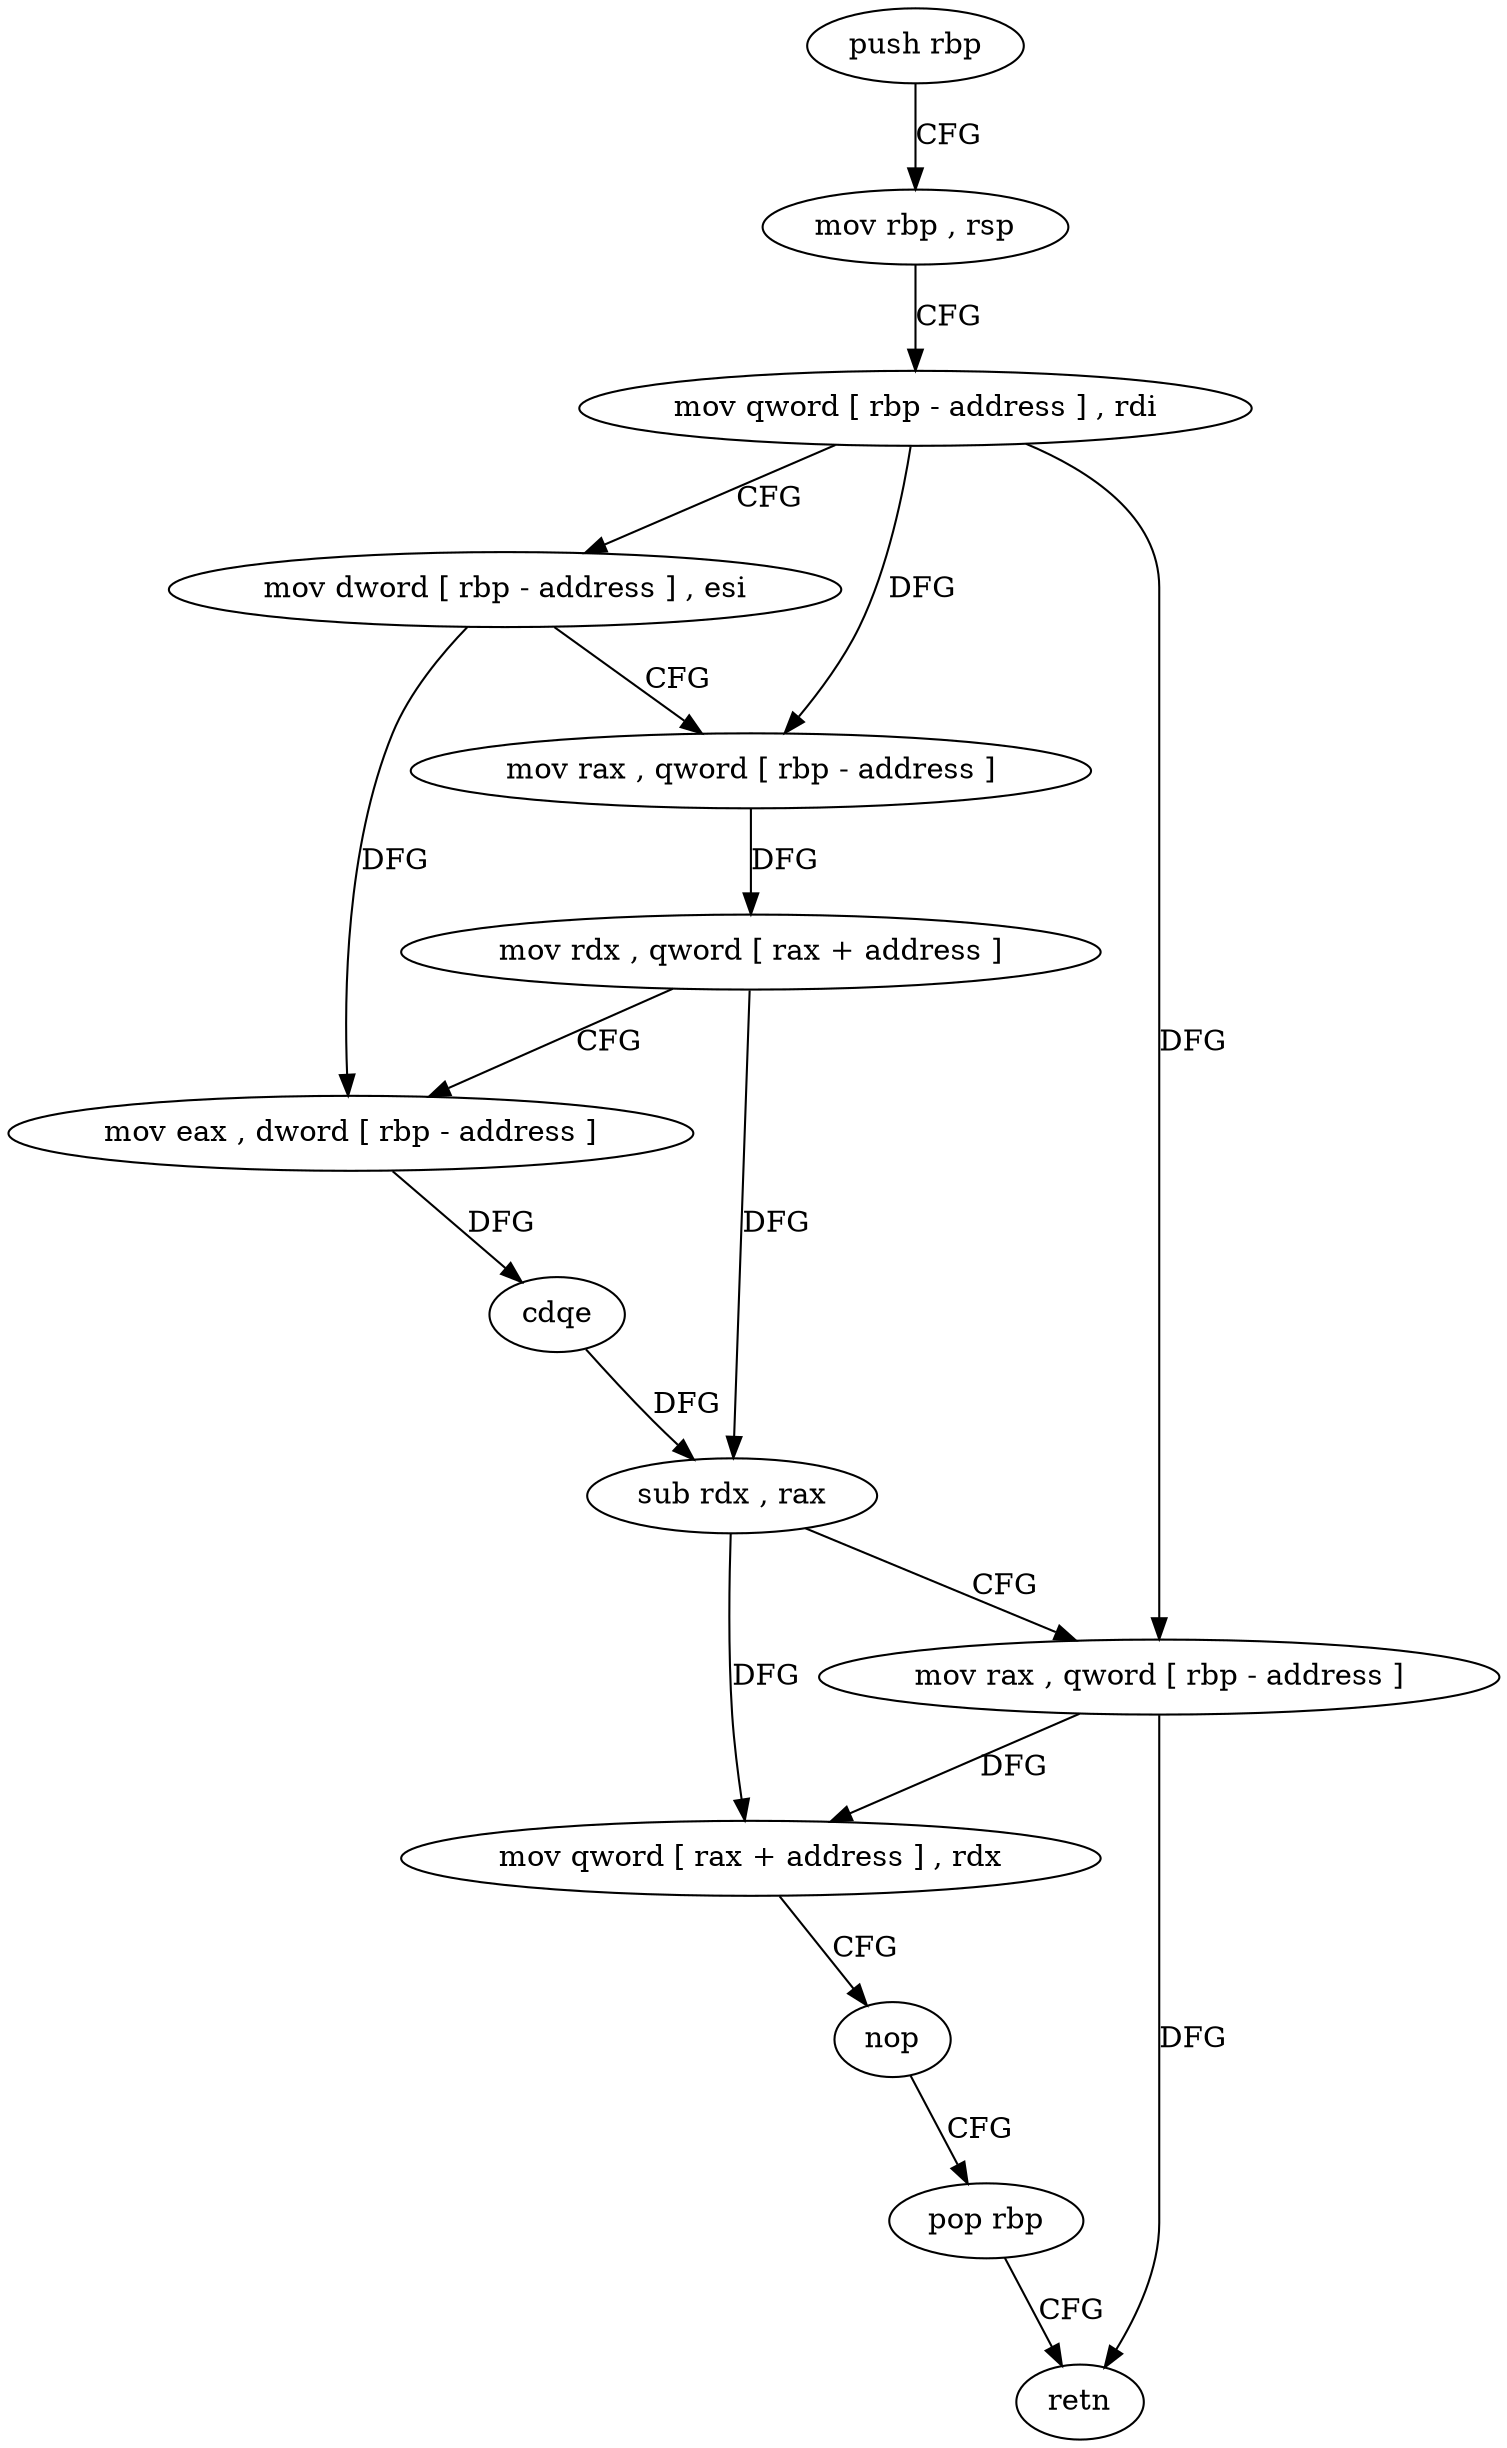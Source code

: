 digraph "func" {
"187347" [label = "push rbp" ]
"187348" [label = "mov rbp , rsp" ]
"187351" [label = "mov qword [ rbp - address ] , rdi" ]
"187355" [label = "mov dword [ rbp - address ] , esi" ]
"187358" [label = "mov rax , qword [ rbp - address ]" ]
"187362" [label = "mov rdx , qword [ rax + address ]" ]
"187366" [label = "mov eax , dword [ rbp - address ]" ]
"187369" [label = "cdqe" ]
"187371" [label = "sub rdx , rax" ]
"187374" [label = "mov rax , qword [ rbp - address ]" ]
"187378" [label = "mov qword [ rax + address ] , rdx" ]
"187382" [label = "nop" ]
"187383" [label = "pop rbp" ]
"187384" [label = "retn" ]
"187347" -> "187348" [ label = "CFG" ]
"187348" -> "187351" [ label = "CFG" ]
"187351" -> "187355" [ label = "CFG" ]
"187351" -> "187358" [ label = "DFG" ]
"187351" -> "187374" [ label = "DFG" ]
"187355" -> "187358" [ label = "CFG" ]
"187355" -> "187366" [ label = "DFG" ]
"187358" -> "187362" [ label = "DFG" ]
"187362" -> "187366" [ label = "CFG" ]
"187362" -> "187371" [ label = "DFG" ]
"187366" -> "187369" [ label = "DFG" ]
"187369" -> "187371" [ label = "DFG" ]
"187371" -> "187374" [ label = "CFG" ]
"187371" -> "187378" [ label = "DFG" ]
"187374" -> "187378" [ label = "DFG" ]
"187374" -> "187384" [ label = "DFG" ]
"187378" -> "187382" [ label = "CFG" ]
"187382" -> "187383" [ label = "CFG" ]
"187383" -> "187384" [ label = "CFG" ]
}
